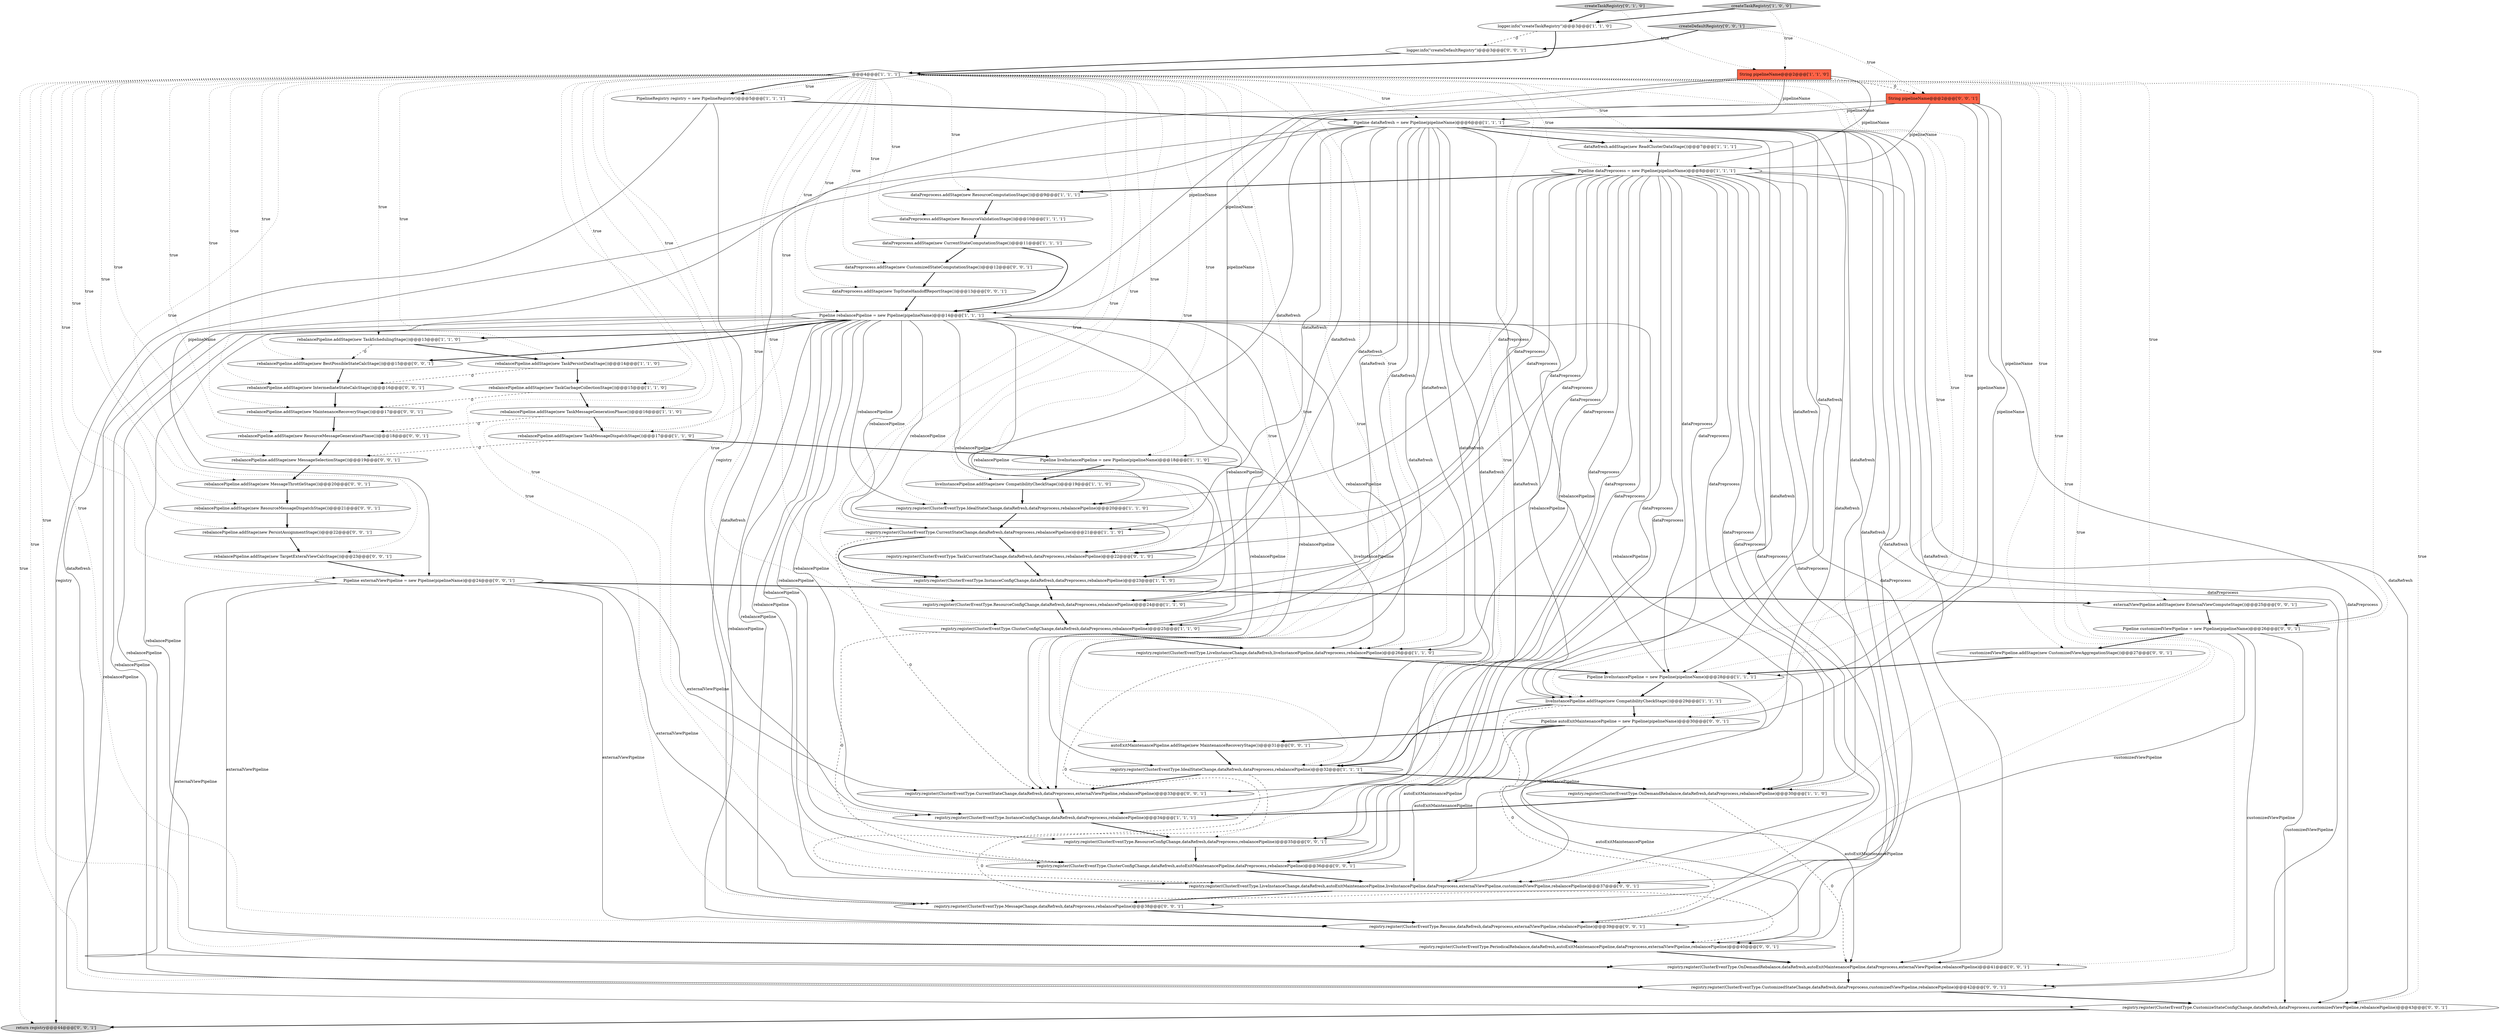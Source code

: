digraph {
3 [style = filled, label = "rebalancePipeline.addStage(new TaskGarbageCollectionStage())@@@15@@@['1', '1', '0']", fillcolor = white, shape = ellipse image = "AAA0AAABBB1BBB"];
4 [style = filled, label = "Pipeline liveInstancePipeline = new Pipeline(pipelineName)@@@28@@@['1', '1', '1']", fillcolor = white, shape = ellipse image = "AAA0AAABBB1BBB"];
2 [style = filled, label = "dataRefresh.addStage(new ReadClusterDataStage())@@@7@@@['1', '1', '1']", fillcolor = white, shape = ellipse image = "AAA0AAABBB1BBB"];
16 [style = filled, label = "Pipeline dataPreprocess = new Pipeline(pipelineName)@@@8@@@['1', '1', '1']", fillcolor = white, shape = ellipse image = "AAA0AAABBB1BBB"];
18 [style = filled, label = "createTaskRegistry['1', '0', '0']", fillcolor = lightgray, shape = diamond image = "AAA0AAABBB1BBB"];
55 [style = filled, label = "registry.register(ClusterEventType.CurrentStateChange,dataRefresh,dataPreprocess,externalViewPipeline,rebalancePipeline)@@@33@@@['0', '0', '1']", fillcolor = white, shape = ellipse image = "AAA0AAABBB3BBB"];
17 [style = filled, label = "dataPreprocess.addStage(new ResourceValidationStage())@@@10@@@['1', '1', '1']", fillcolor = white, shape = ellipse image = "AAA0AAABBB1BBB"];
6 [style = filled, label = "@@@4@@@['1', '1', '1']", fillcolor = white, shape = diamond image = "AAA0AAABBB1BBB"];
22 [style = filled, label = "registry.register(ClusterEventType.OnDemandRebalance,dataRefresh,dataPreprocess,rebalancePipeline)@@@30@@@['1', '1', '0']", fillcolor = white, shape = ellipse image = "AAA0AAABBB1BBB"];
29 [style = filled, label = "logger.info(\"createTaskRegistry\")@@@3@@@['1', '1', '0']", fillcolor = white, shape = ellipse image = "AAA0AAABBB1BBB"];
46 [style = filled, label = "Pipeline customizedViewPipeline = new Pipeline(pipelineName)@@@26@@@['0', '0', '1']", fillcolor = white, shape = ellipse image = "AAA0AAABBB3BBB"];
50 [style = filled, label = "return registry@@@44@@@['0', '0', '1']", fillcolor = lightgray, shape = ellipse image = "AAA0AAABBB3BBB"];
53 [style = filled, label = "Pipeline externalViewPipeline = new Pipeline(pipelineName)@@@24@@@['0', '0', '1']", fillcolor = white, shape = ellipse image = "AAA0AAABBB3BBB"];
52 [style = filled, label = "externalViewPipeline.addStage(new ExternalViewComputeStage())@@@25@@@['0', '0', '1']", fillcolor = white, shape = ellipse image = "AAA0AAABBB3BBB"];
19 [style = filled, label = "PipelineRegistry registry = new PipelineRegistry()@@@5@@@['1', '1', '1']", fillcolor = white, shape = ellipse image = "AAA0AAABBB1BBB"];
54 [style = filled, label = "rebalancePipeline.addStage(new MessageThrottleStage())@@@20@@@['0', '0', '1']", fillcolor = white, shape = ellipse image = "AAA0AAABBB3BBB"];
44 [style = filled, label = "rebalancePipeline.addStage(new TargetExteralViewCalcStage())@@@23@@@['0', '0', '1']", fillcolor = white, shape = ellipse image = "AAA0AAABBB3BBB"];
25 [style = filled, label = "Pipeline dataRefresh = new Pipeline(pipelineName)@@@6@@@['1', '1', '1']", fillcolor = white, shape = ellipse image = "AAA0AAABBB1BBB"];
21 [style = filled, label = "rebalancePipeline.addStage(new TaskPersistDataStage())@@@14@@@['1', '1', '0']", fillcolor = white, shape = ellipse image = "AAA0AAABBB1BBB"];
13 [style = filled, label = "liveInstancePipeline.addStage(new CompatibilityCheckStage())@@@19@@@['1', '1', '0']", fillcolor = white, shape = ellipse image = "AAA0AAABBB1BBB"];
61 [style = filled, label = "registry.register(ClusterEventType.LiveInstanceChange,dataRefresh,autoExitMaintenancePipeline,liveInstancePipeline,dataPreprocess,externalViewPipeline,customizedViewPipeline,rebalancePipeline)@@@37@@@['0', '0', '1']", fillcolor = white, shape = ellipse image = "AAA0AAABBB3BBB"];
26 [style = filled, label = "registry.register(ClusterEventType.InstanceConfigChange,dataRefresh,dataPreprocess,rebalancePipeline)@@@23@@@['1', '1', '0']", fillcolor = white, shape = ellipse image = "AAA0AAABBB1BBB"];
35 [style = filled, label = "registry.register(ClusterEventType.ResourceConfigChange,dataRefresh,dataPreprocess,rebalancePipeline)@@@35@@@['0', '0', '1']", fillcolor = white, shape = ellipse image = "AAA0AAABBB3BBB"];
62 [style = filled, label = "registry.register(ClusterEventType.OnDemandRebalance,dataRefresh,autoExitMaintenancePipeline,dataPreprocess,externalViewPipeline,rebalancePipeline)@@@41@@@['0', '0', '1']", fillcolor = white, shape = ellipse image = "AAA0AAABBB3BBB"];
27 [style = filled, label = "registry.register(ClusterEventType.LiveInstanceChange,dataRefresh,liveInstancePipeline,dataPreprocess,rebalancePipeline)@@@26@@@['1', '1', '0']", fillcolor = white, shape = ellipse image = "AAA0AAABBB1BBB"];
30 [style = filled, label = "createTaskRegistry['0', '1', '0']", fillcolor = lightgray, shape = diamond image = "AAA0AAABBB2BBB"];
15 [style = filled, label = "rebalancePipeline.addStage(new TaskMessageDispatchStage())@@@17@@@['1', '1', '0']", fillcolor = white, shape = ellipse image = "AAA0AAABBB1BBB"];
58 [style = filled, label = "dataPreprocess.addStage(new CustomizedStateComputationStage())@@@12@@@['0', '0', '1']", fillcolor = white, shape = ellipse image = "AAA0AAABBB3BBB"];
12 [style = filled, label = "registry.register(ClusterEventType.InstanceConfigChange,dataRefresh,dataPreprocess,rebalancePipeline)@@@34@@@['1', '1', '1']", fillcolor = white, shape = ellipse image = "AAA0AAABBB1BBB"];
31 [style = filled, label = "registry.register(ClusterEventType.TaskCurrentStateChange,dataRefresh,dataPreprocess,rebalancePipeline)@@@22@@@['0', '1', '0']", fillcolor = white, shape = ellipse image = "AAA1AAABBB2BBB"];
14 [style = filled, label = "registry.register(ClusterEventType.IdealStateChange,dataRefresh,dataPreprocess,rebalancePipeline)@@@20@@@['1', '1', '0']", fillcolor = white, shape = ellipse image = "AAA0AAABBB1BBB"];
41 [style = filled, label = "registry.register(ClusterEventType.MessageChange,dataRefresh,dataPreprocess,rebalancePipeline)@@@38@@@['0', '0', '1']", fillcolor = white, shape = ellipse image = "AAA0AAABBB3BBB"];
48 [style = filled, label = "rebalancePipeline.addStage(new ResourceMessageGenerationPhase())@@@18@@@['0', '0', '1']", fillcolor = white, shape = ellipse image = "AAA0AAABBB3BBB"];
7 [style = filled, label = "registry.register(ClusterEventType.CurrentStateChange,dataRefresh,dataPreprocess,rebalancePipeline)@@@21@@@['1', '1', '0']", fillcolor = white, shape = ellipse image = "AAA0AAABBB1BBB"];
8 [style = filled, label = "Pipeline liveInstancePipeline = new Pipeline(pipelineName)@@@18@@@['1', '1', '0']", fillcolor = white, shape = ellipse image = "AAA0AAABBB1BBB"];
1 [style = filled, label = "Pipeline rebalancePipeline = new Pipeline(pipelineName)@@@14@@@['1', '1', '1']", fillcolor = white, shape = ellipse image = "AAA0AAABBB1BBB"];
38 [style = filled, label = "registry.register(ClusterEventType.PeriodicalRebalance,dataRefresh,autoExitMaintenancePipeline,dataPreprocess,externalViewPipeline,rebalancePipeline)@@@40@@@['0', '0', '1']", fillcolor = white, shape = ellipse image = "AAA0AAABBB3BBB"];
39 [style = filled, label = "rebalancePipeline.addStage(new IntermediateStateCalcStage())@@@16@@@['0', '0', '1']", fillcolor = white, shape = ellipse image = "AAA0AAABBB3BBB"];
43 [style = filled, label = "customizedViewPipeline.addStage(new CustomizedViewAggregationStage())@@@27@@@['0', '0', '1']", fillcolor = white, shape = ellipse image = "AAA0AAABBB3BBB"];
56 [style = filled, label = "rebalancePipeline.addStage(new MessageSelectionStage())@@@19@@@['0', '0', '1']", fillcolor = white, shape = ellipse image = "AAA0AAABBB3BBB"];
57 [style = filled, label = "rebalancePipeline.addStage(new MaintenanceRecoveryStage())@@@17@@@['0', '0', '1']", fillcolor = white, shape = ellipse image = "AAA0AAABBB3BBB"];
5 [style = filled, label = "registry.register(ClusterEventType.IdealStateChange,dataRefresh,dataPreprocess,rebalancePipeline)@@@32@@@['1', '1', '1']", fillcolor = white, shape = ellipse image = "AAA0AAABBB1BBB"];
36 [style = filled, label = "registry.register(ClusterEventType.Resume,dataRefresh,dataPreprocess,externalViewPipeline,rebalancePipeline)@@@39@@@['0', '0', '1']", fillcolor = white, shape = ellipse image = "AAA0AAABBB3BBB"];
42 [style = filled, label = "rebalancePipeline.addStage(new ResourceMessageDispatchStage())@@@21@@@['0', '0', '1']", fillcolor = white, shape = ellipse image = "AAA0AAABBB3BBB"];
45 [style = filled, label = "dataPreprocess.addStage(new TopStateHandoffReportStage())@@@13@@@['0', '0', '1']", fillcolor = white, shape = ellipse image = "AAA0AAABBB3BBB"];
47 [style = filled, label = "Pipeline autoExitMaintenancePipeline = new Pipeline(pipelineName)@@@30@@@['0', '0', '1']", fillcolor = white, shape = ellipse image = "AAA0AAABBB3BBB"];
24 [style = filled, label = "registry.register(ClusterEventType.ResourceConfigChange,dataRefresh,dataPreprocess,rebalancePipeline)@@@24@@@['1', '1', '0']", fillcolor = white, shape = ellipse image = "AAA0AAABBB1BBB"];
49 [style = filled, label = "autoExitMaintenancePipeline.addStage(new MaintenanceRecoveryStage())@@@31@@@['0', '0', '1']", fillcolor = white, shape = ellipse image = "AAA0AAABBB3BBB"];
10 [style = filled, label = "registry.register(ClusterEventType.ClusterConfigChange,dataRefresh,dataPreprocess,rebalancePipeline)@@@25@@@['1', '1', '0']", fillcolor = white, shape = ellipse image = "AAA0AAABBB1BBB"];
59 [style = filled, label = "registry.register(ClusterEventType.CustomizedStateChange,dataRefresh,dataPreprocess,customizedViewPipeline,rebalancePipeline)@@@42@@@['0', '0', '1']", fillcolor = white, shape = ellipse image = "AAA0AAABBB3BBB"];
37 [style = filled, label = "logger.info(\"createDefaultRegistry\")@@@3@@@['0', '0', '1']", fillcolor = white, shape = ellipse image = "AAA0AAABBB3BBB"];
60 [style = filled, label = "createDefaultRegistry['0', '0', '1']", fillcolor = lightgray, shape = diamond image = "AAA0AAABBB3BBB"];
0 [style = filled, label = "dataPreprocess.addStage(new CurrentStateComputationStage())@@@11@@@['1', '1', '1']", fillcolor = white, shape = ellipse image = "AAA0AAABBB1BBB"];
28 [style = filled, label = "rebalancePipeline.addStage(new TaskSchedulingStage())@@@13@@@['1', '1', '0']", fillcolor = white, shape = ellipse image = "AAA0AAABBB1BBB"];
32 [style = filled, label = "String pipelineName@@@2@@@['0', '0', '1']", fillcolor = tomato, shape = box image = "AAA0AAABBB3BBB"];
9 [style = filled, label = "dataPreprocess.addStage(new ResourceComputationStage())@@@9@@@['1', '1', '1']", fillcolor = white, shape = ellipse image = "AAA0AAABBB1BBB"];
40 [style = filled, label = "registry.register(ClusterEventType.ClusterConfigChange,dataRefresh,autoExitMaintenancePipeline,dataPreprocess,rebalancePipeline)@@@36@@@['0', '0', '1']", fillcolor = white, shape = ellipse image = "AAA0AAABBB3BBB"];
23 [style = filled, label = "String pipelineName@@@2@@@['1', '1', '0']", fillcolor = tomato, shape = box image = "AAA0AAABBB1BBB"];
51 [style = filled, label = "rebalancePipeline.addStage(new PersistAssignmentStage())@@@22@@@['0', '0', '1']", fillcolor = white, shape = ellipse image = "AAA0AAABBB3BBB"];
33 [style = filled, label = "rebalancePipeline.addStage(new BestPossibleStateCalcStage())@@@15@@@['0', '0', '1']", fillcolor = white, shape = ellipse image = "AAA0AAABBB3BBB"];
20 [style = filled, label = "rebalancePipeline.addStage(new TaskMessageGenerationPhase())@@@16@@@['1', '1', '0']", fillcolor = white, shape = ellipse image = "AAA0AAABBB1BBB"];
11 [style = filled, label = "liveInstancePipeline.addStage(new CompatibilityCheckStage())@@@29@@@['1', '1', '1']", fillcolor = white, shape = ellipse image = "AAA0AAABBB1BBB"];
34 [style = filled, label = "registry.register(ClusterEventType.CustomizeStateConfigChange,dataRefresh,dataPreprocess,customizedViewPipeline,rebalancePipeline)@@@43@@@['0', '0', '1']", fillcolor = white, shape = ellipse image = "AAA0AAABBB3BBB"];
16->35 [style = solid, label="dataPreprocess"];
28->21 [style = bold, label=""];
53->62 [style = solid, label="externalViewPipeline"];
1->55 [style = solid, label="rebalancePipeline"];
6->58 [style = dotted, label="true"];
6->16 [style = dotted, label="true"];
6->35 [style = dotted, label="true"];
1->7 [style = solid, label="rebalancePipeline"];
21->3 [style = bold, label=""];
45->1 [style = bold, label=""];
43->4 [style = bold, label=""];
25->11 [style = solid, label="dataRefresh"];
16->12 [style = solid, label="dataPreprocess"];
25->40 [style = solid, label="dataRefresh"];
6->38 [style = dotted, label="true"];
47->38 [style = solid, label="autoExitMaintenancePipeline"];
29->37 [style = dashed, label="0"];
16->14 [style = solid, label="dataPreprocess"];
23->16 [style = solid, label="pipelineName"];
6->46 [style = dotted, label="true"];
6->19 [style = bold, label=""];
41->36 [style = bold, label=""];
24->10 [style = bold, label=""];
6->45 [style = dotted, label="true"];
10->40 [style = dashed, label="0"];
16->4 [style = solid, label="dataPreprocess"];
23->32 [style = dashed, label="0"];
1->33 [style = bold, label=""];
48->56 [style = bold, label=""];
6->4 [style = dotted, label="true"];
6->31 [style = dotted, label="true"];
29->6 [style = bold, label=""];
22->62 [style = dashed, label="0"];
6->10 [style = dotted, label="true"];
53->36 [style = solid, label="externalViewPipeline"];
9->17 [style = bold, label=""];
3->57 [style = dashed, label="0"];
12->35 [style = bold, label=""];
16->36 [style = solid, label="dataPreprocess"];
6->25 [style = dotted, label="true"];
6->56 [style = dotted, label="true"];
15->56 [style = dashed, label="0"];
55->12 [style = bold, label=""];
16->62 [style = solid, label="dataPreprocess"];
1->62 [style = solid, label="rebalancePipeline"];
25->10 [style = solid, label="dataRefresh"];
7->55 [style = dashed, label="0"];
25->4 [style = solid, label="dataRefresh"];
36->38 [style = bold, label=""];
32->25 [style = solid, label="pipelineName"];
25->22 [style = solid, label="dataRefresh"];
15->8 [style = bold, label=""];
6->41 [style = dotted, label="true"];
27->61 [style = dashed, label="0"];
6->11 [style = dotted, label="true"];
1->12 [style = solid, label="rebalancePipeline"];
25->31 [style = solid, label="dataRefresh"];
59->34 [style = bold, label=""];
16->41 [style = solid, label="dataPreprocess"];
60->32 [style = dotted, label="true"];
35->40 [style = bold, label=""];
26->24 [style = bold, label=""];
14->7 [style = bold, label=""];
25->7 [style = solid, label="dataRefresh"];
62->59 [style = bold, label=""];
23->1 [style = solid, label="pipelineName"];
19->50 [style = solid, label="registry"];
25->34 [style = solid, label="dataRefresh"];
6->40 [style = dotted, label="true"];
6->36 [style = dotted, label="true"];
1->4 [style = solid, label="rebalancePipeline"];
39->57 [style = bold, label=""];
20->15 [style = bold, label=""];
25->27 [style = solid, label="dataRefresh"];
34->50 [style = bold, label=""];
23->8 [style = solid, label="pipelineName"];
18->23 [style = dotted, label="true"];
16->10 [style = solid, label="dataPreprocess"];
11->36 [style = dashed, label="0"];
32->53 [style = solid, label="pipelineName"];
25->5 [style = solid, label="dataRefresh"];
31->26 [style = bold, label=""];
6->52 [style = dotted, label="true"];
47->61 [style = solid, label="autoExitMaintenancePipeline"];
6->17 [style = dotted, label="true"];
1->59 [style = solid, label="rebalancePipeline"];
6->0 [style = dotted, label="true"];
6->5 [style = dotted, label="true"];
16->26 [style = solid, label="dataPreprocess"];
6->53 [style = dotted, label="true"];
25->62 [style = solid, label="dataRefresh"];
6->24 [style = dotted, label="true"];
5->38 [style = dashed, label="0"];
40->61 [style = bold, label=""];
58->45 [style = bold, label=""];
16->24 [style = solid, label="dataPreprocess"];
1->5 [style = solid, label="rebalancePipeline"];
6->44 [style = dotted, label="true"];
5->22 [style = bold, label=""];
6->57 [style = dotted, label="true"];
6->43 [style = dotted, label="true"];
2->16 [style = bold, label=""];
25->36 [style = solid, label="dataRefresh"];
16->7 [style = solid, label="dataPreprocess"];
1->22 [style = solid, label="rebalancePipeline"];
6->12 [style = dotted, label="true"];
6->20 [style = dotted, label="true"];
57->48 [style = bold, label=""];
6->54 [style = dotted, label="true"];
16->59 [style = solid, label="dataPreprocess"];
25->26 [style = solid, label="dataRefresh"];
18->29 [style = bold, label=""];
30->23 [style = dotted, label="true"];
16->22 [style = solid, label="dataPreprocess"];
46->43 [style = bold, label=""];
6->33 [style = dotted, label="true"];
1->36 [style = solid, label="rebalancePipeline"];
47->49 [style = bold, label=""];
38->62 [style = bold, label=""];
52->46 [style = bold, label=""];
16->31 [style = solid, label="dataPreprocess"];
6->7 [style = dotted, label="true"];
1->38 [style = solid, label="rebalancePipeline"];
6->19 [style = dotted, label="true"];
1->28 [style = bold, label=""];
6->34 [style = dotted, label="true"];
16->40 [style = solid, label="dataPreprocess"];
6->26 [style = dotted, label="true"];
6->47 [style = dotted, label="true"];
6->1 [style = dotted, label="true"];
32->47 [style = solid, label="pipelineName"];
53->61 [style = solid, label="externalViewPipeline"];
6->14 [style = dotted, label="true"];
32->16 [style = solid, label="pipelineName"];
16->11 [style = solid, label="dataPreprocess"];
46->34 [style = solid, label="customizedViewPipeline"];
25->35 [style = solid, label="dataRefresh"];
1->40 [style = solid, label="rebalancePipeline"];
20->48 [style = dashed, label="0"];
16->61 [style = solid, label="dataPreprocess"];
6->13 [style = dotted, label="true"];
19->25 [style = bold, label=""];
0->58 [style = bold, label=""];
6->8 [style = dotted, label="true"];
7->31 [style = bold, label=""];
6->50 [style = dotted, label="true"];
16->38 [style = solid, label="dataPreprocess"];
54->42 [style = bold, label=""];
1->31 [style = solid, label="rebalancePipeline"];
53->55 [style = solid, label="externalViewPipeline"];
25->14 [style = solid, label="dataRefresh"];
8->13 [style = bold, label=""];
6->61 [style = dotted, label="true"];
6->48 [style = dotted, label="true"];
44->53 [style = bold, label=""];
6->9 [style = dotted, label="true"];
6->21 [style = dotted, label="true"];
6->27 [style = dotted, label="true"];
16->9 [style = bold, label=""];
22->12 [style = bold, label=""];
16->5 [style = solid, label="dataPreprocess"];
25->55 [style = solid, label="dataRefresh"];
32->4 [style = solid, label="pipelineName"];
17->0 [style = bold, label=""];
21->39 [style = dashed, label="0"];
11->5 [style = bold, label=""];
53->38 [style = solid, label="externalViewPipeline"];
1->41 [style = solid, label="rebalancePipeline"];
42->51 [style = bold, label=""];
49->5 [style = bold, label=""];
28->33 [style = dashed, label="0"];
47->62 [style = solid, label="autoExitMaintenancePipeline"];
1->27 [style = solid, label="rebalancePipeline"];
32->1 [style = solid, label="pipelineName"];
6->15 [style = dotted, label="true"];
25->38 [style = solid, label="dataRefresh"];
16->55 [style = solid, label="dataPreprocess"];
25->2 [style = bold, label=""];
1->34 [style = solid, label="rebalancePipeline"];
25->41 [style = solid, label="dataRefresh"];
27->4 [style = bold, label=""];
51->44 [style = bold, label=""];
61->41 [style = bold, label=""];
4->11 [style = bold, label=""];
1->35 [style = solid, label="rebalancePipeline"];
6->39 [style = dotted, label="true"];
25->61 [style = solid, label="dataRefresh"];
10->27 [style = bold, label=""];
7->26 [style = bold, label=""];
6->51 [style = dotted, label="true"];
32->46 [style = solid, label="pipelineName"];
11->47 [style = bold, label=""];
1->11 [style = solid, label="rebalancePipeline"];
6->28 [style = dotted, label="true"];
60->37 [style = bold, label=""];
1->10 [style = solid, label="rebalancePipeline"];
0->1 [style = bold, label=""];
16->27 [style = solid, label="dataPreprocess"];
23->25 [style = solid, label="pipelineName"];
1->14 [style = solid, label="rebalancePipeline"];
1->61 [style = solid, label="rebalancePipeline"];
46->61 [style = solid, label="customizedViewPipeline"];
19->12 [style = solid, label="registry"];
3->20 [style = bold, label=""];
56->54 [style = bold, label=""];
8->27 [style = solid, label="liveInstancePipeline"];
1->26 [style = solid, label="rebalancePipeline"];
1->24 [style = solid, label="rebalancePipeline"];
6->49 [style = dotted, label="true"];
6->22 [style = dotted, label="true"];
33->39 [style = bold, label=""];
25->59 [style = solid, label="dataRefresh"];
37->6 [style = bold, label=""];
25->24 [style = solid, label="dataRefresh"];
6->59 [style = dotted, label="true"];
6->3 [style = dotted, label="true"];
4->61 [style = solid, label="liveInstancePipeline"];
25->12 [style = solid, label="dataRefresh"];
16->34 [style = solid, label="dataPreprocess"];
5->55 [style = bold, label=""];
6->2 [style = dotted, label="true"];
6->42 [style = dotted, label="true"];
13->14 [style = bold, label=""];
6->55 [style = dotted, label="true"];
6->62 [style = dotted, label="true"];
46->59 [style = solid, label="customizedViewPipeline"];
30->29 [style = bold, label=""];
47->40 [style = solid, label="autoExitMaintenancePipeline"];
53->52 [style = bold, label=""];
}
